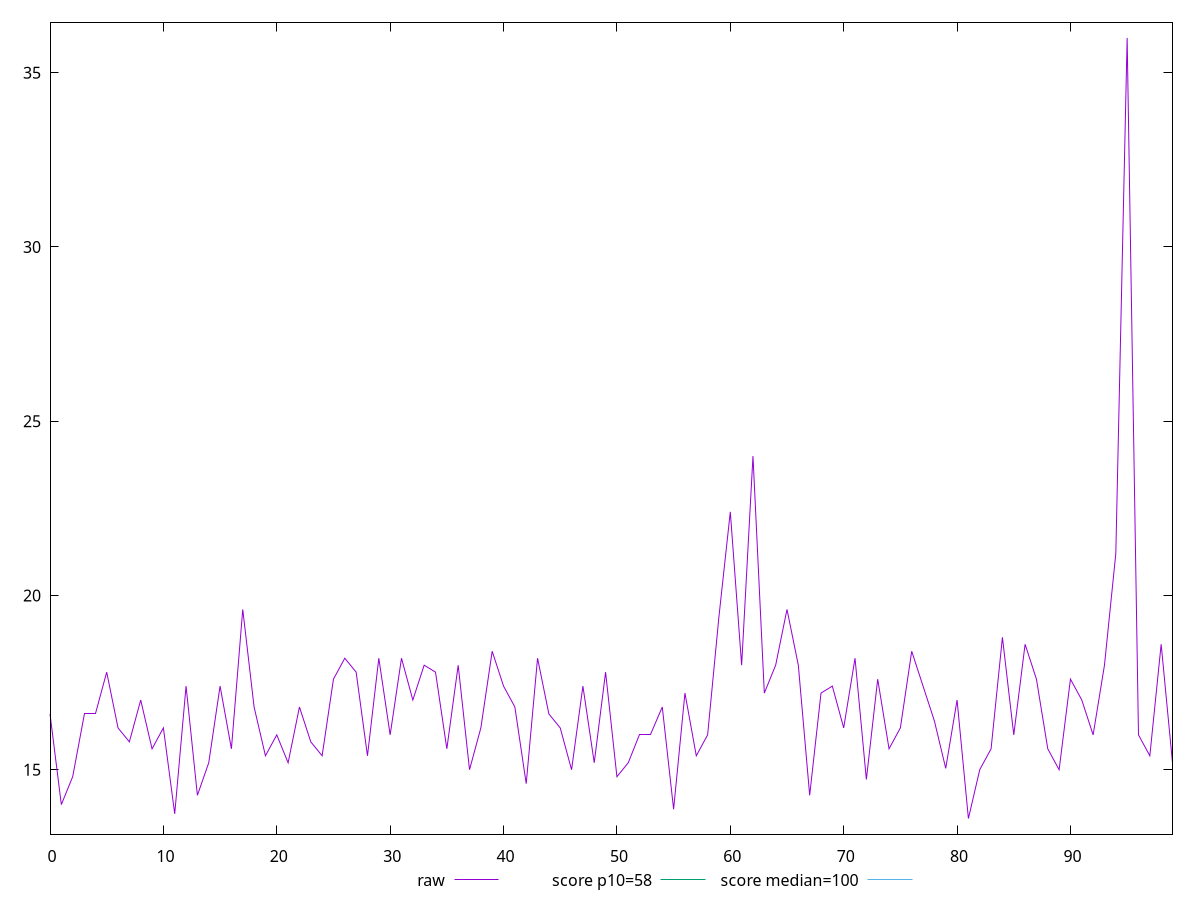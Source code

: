 reset

$raw <<EOF
0 16.6
1 14
2 14.8
3 16.6
4 16.6
5 17.8
6 16.2
7 15.8
8 17
9 15.600000000000001
10 16.2
11 13.733333333333334
12 17.400000000000002
13 14.266666666666666
14 15.200000000000001
15 17.400000000000002
16 15.600000000000001
17 19.6
18 16.8
19 15.4
20 16
21 15.200000000000001
22 16.8
23 15.8
24 15.4
25 17.6
26 18.2
27 17.8
28 15.4
29 18.2
30 16
31 18.2
32 17
33 18
34 17.8
35 15.600000000000001
36 18
37 15
38 16.2
39 18.400000000000002
40 17.400000000000002
41 16.8
42 14.600000000000001
43 18.2
44 16.6
45 16.2
46 15
47 17.400000000000002
48 15.200000000000001
49 17.8
50 14.8
51 15.200000000000001
52 16
53 16
54 16.8
55 13.866666666666667
56 17.2
57 15.4
58 16
59 19.400000000000002
60 22.400000000000002
61 18
62 24
63 17.2
64 18
65 19.6
66 18
67 14.266666666666666
68 17.2
69 17.400000000000002
70 16.2
71 18.2
72 14.719999999999999
73 17.6
74 15.600000000000001
75 16.2
76 18.400000000000002
77 17.400000000000002
78 16.400000000000002
79 15.040000000000001
80 17
81 13.600000000000001
82 15
83 15.600000000000001
84 18.8
85 16
86 18.6
87 17.6
88 15.600000000000001
89 15
90 17.6
91 17
92 16
93 18
94 21.200000000000003
95 36
96 16
97 15.4
98 18.6
99 15.200000000000001
EOF

set key outside below
set xrange [0:99]
set yrange [13.152000000000001:36.448]
set trange [13.152000000000001:36.448]
set terminal svg size 640, 500 enhanced background rgb 'white'
set output "reports/report_00033_2021-03-01T14-23-16.841Z/estimated-input-latency/samples/astro-cached/raw/values.svg"

plot $raw title "raw" with line, \
     58 title "score p10=58", \
     100 title "score median=100"

reset
